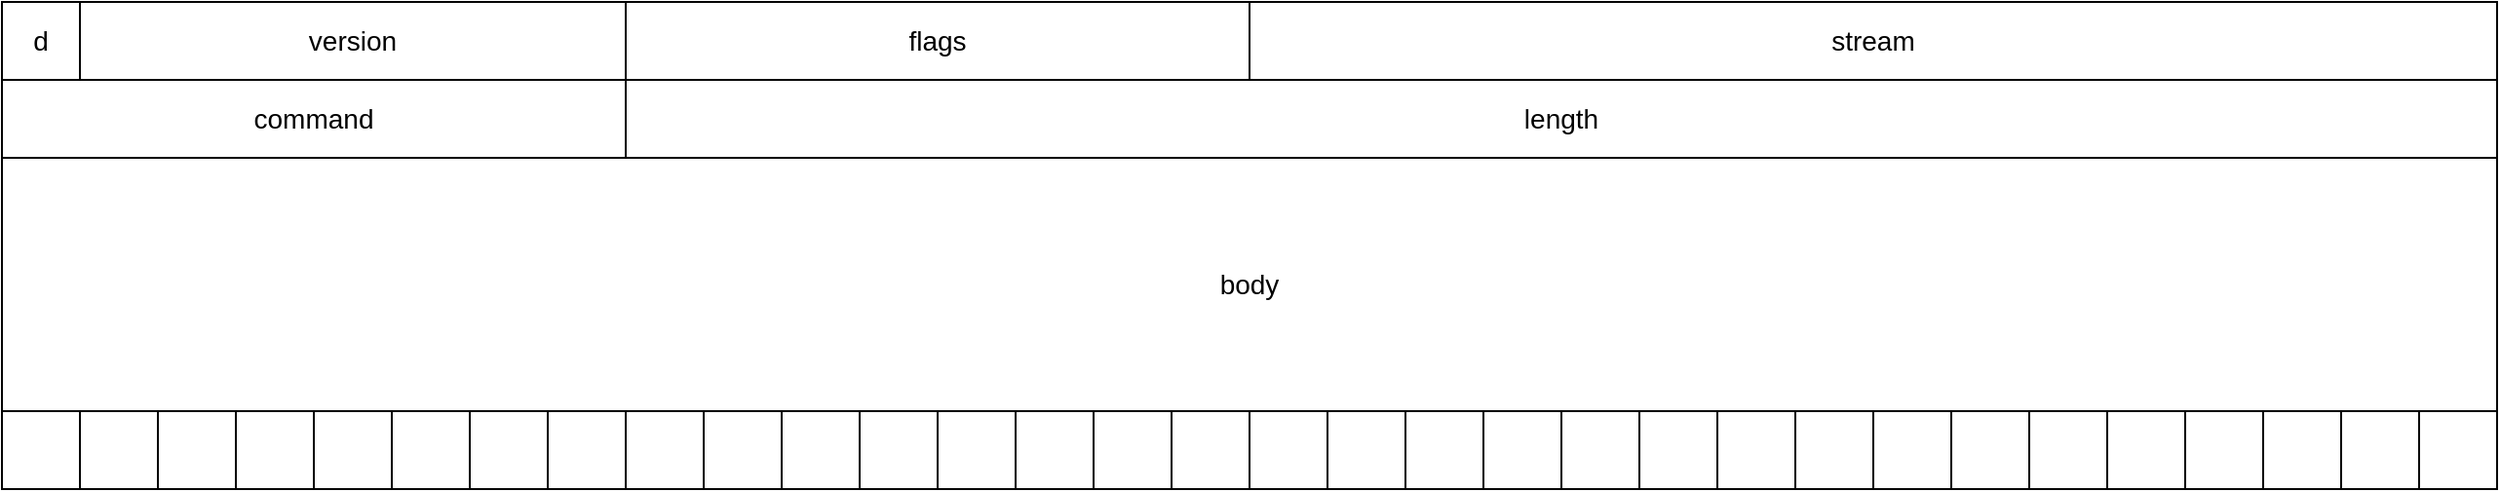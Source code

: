<mxfile version="15.6.6" type="device"><diagram id="agYmdQwJi9yHMLUw_u6h" name="Page-1"><mxGraphModel dx="1673" dy="859" grid="1" gridSize="10" guides="1" tooltips="1" connect="1" arrows="1" fold="1" page="1" pageScale="1" pageWidth="850" pageHeight="1100" math="0" shadow="0"><root><mxCell id="0"/><mxCell id="1" parent="0"/><mxCell id="C-GGSY2iDMHIBPiMF6Tf-1" value="&lt;font style=&quot;font-size: 14px&quot;&gt;body&lt;/font&gt;" style="rounded=0;whiteSpace=wrap;html=1;fillColor=default;strokeColor=default;fontColor=default;" vertex="1" parent="1"><mxGeometry x="140" y="130" width="1280" height="130" as="geometry"/></mxCell><mxCell id="C-GGSY2iDMHIBPiMF6Tf-2" value="&lt;font style=&quot;font-size: 14px&quot;&gt;d&lt;/font&gt;" style="rounded=0;whiteSpace=wrap;html=1;fontColor=default;strokeColor=default;fillColor=default;" vertex="1" parent="1"><mxGeometry x="140" y="50" width="40" height="40" as="geometry"/></mxCell><mxCell id="C-GGSY2iDMHIBPiMF6Tf-3" value="" style="rounded=0;whiteSpace=wrap;html=1;fontColor=default;strokeColor=default;fillColor=default;" vertex="1" parent="1"><mxGeometry x="140" y="260" width="40" height="40" as="geometry"/></mxCell><mxCell id="C-GGSY2iDMHIBPiMF6Tf-4" value="" style="rounded=0;whiteSpace=wrap;html=1;fontColor=default;strokeColor=default;fillColor=default;" vertex="1" parent="1"><mxGeometry x="180" y="260" width="40" height="40" as="geometry"/></mxCell><mxCell id="C-GGSY2iDMHIBPiMF6Tf-5" value="" style="rounded=0;whiteSpace=wrap;html=1;fontColor=default;strokeColor=default;fillColor=default;" vertex="1" parent="1"><mxGeometry x="220" y="260" width="40" height="40" as="geometry"/></mxCell><mxCell id="C-GGSY2iDMHIBPiMF6Tf-6" value="" style="rounded=0;whiteSpace=wrap;html=1;fontColor=default;strokeColor=default;fillColor=default;" vertex="1" parent="1"><mxGeometry x="260" y="260" width="40" height="40" as="geometry"/></mxCell><mxCell id="C-GGSY2iDMHIBPiMF6Tf-7" value="" style="rounded=0;whiteSpace=wrap;html=1;fontColor=default;strokeColor=default;fillColor=default;" vertex="1" parent="1"><mxGeometry x="300" y="260" width="40" height="40" as="geometry"/></mxCell><mxCell id="C-GGSY2iDMHIBPiMF6Tf-8" value="" style="rounded=0;whiteSpace=wrap;html=1;fontColor=default;strokeColor=default;fillColor=default;" vertex="1" parent="1"><mxGeometry x="340" y="260" width="40" height="40" as="geometry"/></mxCell><mxCell id="C-GGSY2iDMHIBPiMF6Tf-9" value="" style="rounded=0;whiteSpace=wrap;html=1;fontColor=default;strokeColor=default;fillColor=default;" vertex="1" parent="1"><mxGeometry x="380" y="260" width="40" height="40" as="geometry"/></mxCell><mxCell id="C-GGSY2iDMHIBPiMF6Tf-10" value="" style="rounded=0;whiteSpace=wrap;html=1;fontColor=default;strokeColor=default;fillColor=default;" vertex="1" parent="1"><mxGeometry x="420" y="260" width="40" height="40" as="geometry"/></mxCell><mxCell id="C-GGSY2iDMHIBPiMF6Tf-11" value="&lt;font style=&quot;font-size: 14px&quot;&gt;version&lt;/font&gt;" style="rounded=0;whiteSpace=wrap;html=1;fontColor=default;strokeColor=default;fillColor=default;" vertex="1" parent="1"><mxGeometry x="180" y="50" width="280" height="40" as="geometry"/></mxCell><mxCell id="C-GGSY2iDMHIBPiMF6Tf-13" value="&lt;font style=&quot;font-size: 14px&quot;&gt;flags&lt;/font&gt;" style="rounded=0;whiteSpace=wrap;html=1;fontColor=default;strokeColor=default;fillColor=default;" vertex="1" parent="1"><mxGeometry x="460" y="50" width="320" height="40" as="geometry"/></mxCell><mxCell id="C-GGSY2iDMHIBPiMF6Tf-14" value="" style="rounded=0;whiteSpace=wrap;html=1;fontColor=default;strokeColor=default;fillColor=default;" vertex="1" parent="1"><mxGeometry x="460" y="260" width="40" height="40" as="geometry"/></mxCell><mxCell id="C-GGSY2iDMHIBPiMF6Tf-15" value="" style="rounded=0;whiteSpace=wrap;html=1;fontColor=default;strokeColor=default;fillColor=default;" vertex="1" parent="1"><mxGeometry x="500" y="260" width="40" height="40" as="geometry"/></mxCell><mxCell id="C-GGSY2iDMHIBPiMF6Tf-16" value="" style="rounded=0;whiteSpace=wrap;html=1;fontColor=default;strokeColor=default;fillColor=default;" vertex="1" parent="1"><mxGeometry x="540" y="260" width="40" height="40" as="geometry"/></mxCell><mxCell id="C-GGSY2iDMHIBPiMF6Tf-17" value="" style="rounded=0;whiteSpace=wrap;html=1;fontColor=default;strokeColor=default;fillColor=default;" vertex="1" parent="1"><mxGeometry x="580" y="260" width="40" height="40" as="geometry"/></mxCell><mxCell id="C-GGSY2iDMHIBPiMF6Tf-18" value="" style="rounded=0;whiteSpace=wrap;html=1;fontColor=default;strokeColor=default;fillColor=default;" vertex="1" parent="1"><mxGeometry x="620" y="260" width="40" height="40" as="geometry"/></mxCell><mxCell id="C-GGSY2iDMHIBPiMF6Tf-19" value="" style="rounded=0;whiteSpace=wrap;html=1;fontColor=default;strokeColor=default;fillColor=default;" vertex="1" parent="1"><mxGeometry x="660" y="260" width="40" height="40" as="geometry"/></mxCell><mxCell id="C-GGSY2iDMHIBPiMF6Tf-20" value="" style="rounded=0;whiteSpace=wrap;html=1;fontColor=default;strokeColor=default;fillColor=default;" vertex="1" parent="1"><mxGeometry x="700" y="260" width="40" height="40" as="geometry"/></mxCell><mxCell id="C-GGSY2iDMHIBPiMF6Tf-21" value="" style="rounded=0;whiteSpace=wrap;html=1;fontColor=default;strokeColor=default;fillColor=default;" vertex="1" parent="1"><mxGeometry x="740" y="260" width="40" height="40" as="geometry"/></mxCell><mxCell id="C-GGSY2iDMHIBPiMF6Tf-22" value="" style="rounded=0;whiteSpace=wrap;html=1;fontColor=default;strokeColor=default;fillColor=default;" vertex="1" parent="1"><mxGeometry x="780" y="260" width="40" height="40" as="geometry"/></mxCell><mxCell id="C-GGSY2iDMHIBPiMF6Tf-23" value="" style="rounded=0;whiteSpace=wrap;html=1;fontColor=default;strokeColor=default;fillColor=default;" vertex="1" parent="1"><mxGeometry x="820" y="260" width="40" height="40" as="geometry"/></mxCell><mxCell id="C-GGSY2iDMHIBPiMF6Tf-24" value="" style="rounded=0;whiteSpace=wrap;html=1;fontColor=default;strokeColor=default;fillColor=default;" vertex="1" parent="1"><mxGeometry x="860" y="260" width="40" height="40" as="geometry"/></mxCell><mxCell id="C-GGSY2iDMHIBPiMF6Tf-25" value="" style="rounded=0;whiteSpace=wrap;html=1;fontColor=default;strokeColor=default;fillColor=default;" vertex="1" parent="1"><mxGeometry x="900" y="260" width="40" height="40" as="geometry"/></mxCell><mxCell id="C-GGSY2iDMHIBPiMF6Tf-26" value="" style="rounded=0;whiteSpace=wrap;html=1;fontColor=default;strokeColor=default;fillColor=default;" vertex="1" parent="1"><mxGeometry x="940" y="260" width="40" height="40" as="geometry"/></mxCell><mxCell id="C-GGSY2iDMHIBPiMF6Tf-27" value="" style="rounded=0;whiteSpace=wrap;html=1;fontColor=default;strokeColor=default;fillColor=default;" vertex="1" parent="1"><mxGeometry x="980" y="260" width="40" height="40" as="geometry"/></mxCell><mxCell id="C-GGSY2iDMHIBPiMF6Tf-28" value="" style="rounded=0;whiteSpace=wrap;html=1;fontColor=default;strokeColor=default;fillColor=default;" vertex="1" parent="1"><mxGeometry x="1020" y="260" width="40" height="40" as="geometry"/></mxCell><mxCell id="C-GGSY2iDMHIBPiMF6Tf-29" value="" style="rounded=0;whiteSpace=wrap;html=1;fontColor=default;strokeColor=default;fillColor=default;" vertex="1" parent="1"><mxGeometry x="1060" y="260" width="40" height="40" as="geometry"/></mxCell><mxCell id="C-GGSY2iDMHIBPiMF6Tf-30" value="" style="rounded=0;whiteSpace=wrap;html=1;fontColor=default;strokeColor=default;fillColor=default;" vertex="1" parent="1"><mxGeometry x="1100" y="260" width="40" height="40" as="geometry"/></mxCell><mxCell id="C-GGSY2iDMHIBPiMF6Tf-31" value="" style="rounded=0;whiteSpace=wrap;html=1;fontColor=default;strokeColor=default;fillColor=default;" vertex="1" parent="1"><mxGeometry x="1140" y="260" width="40" height="40" as="geometry"/></mxCell><mxCell id="C-GGSY2iDMHIBPiMF6Tf-32" value="" style="rounded=0;whiteSpace=wrap;html=1;fontColor=default;strokeColor=default;fillColor=default;" vertex="1" parent="1"><mxGeometry x="1180" y="260" width="40" height="40" as="geometry"/></mxCell><mxCell id="C-GGSY2iDMHIBPiMF6Tf-33" value="" style="rounded=0;whiteSpace=wrap;html=1;fontColor=default;strokeColor=default;fillColor=default;" vertex="1" parent="1"><mxGeometry x="1220" y="260" width="40" height="40" as="geometry"/></mxCell><mxCell id="C-GGSY2iDMHIBPiMF6Tf-34" value="" style="rounded=0;whiteSpace=wrap;html=1;fontColor=default;strokeColor=default;fillColor=default;" vertex="1" parent="1"><mxGeometry x="1260" y="260" width="40" height="40" as="geometry"/></mxCell><mxCell id="C-GGSY2iDMHIBPiMF6Tf-35" value="" style="rounded=0;whiteSpace=wrap;html=1;fontColor=default;strokeColor=default;fillColor=default;" vertex="1" parent="1"><mxGeometry x="1300" y="260" width="40" height="40" as="geometry"/></mxCell><mxCell id="C-GGSY2iDMHIBPiMF6Tf-36" value="" style="rounded=0;whiteSpace=wrap;html=1;fontColor=default;strokeColor=default;fillColor=default;" vertex="1" parent="1"><mxGeometry x="1340" y="260" width="40" height="40" as="geometry"/></mxCell><mxCell id="C-GGSY2iDMHIBPiMF6Tf-37" value="" style="rounded=0;whiteSpace=wrap;html=1;fontColor=default;strokeColor=default;fillColor=default;" vertex="1" parent="1"><mxGeometry x="1380" y="260" width="40" height="40" as="geometry"/></mxCell><mxCell id="C-GGSY2iDMHIBPiMF6Tf-38" value="&lt;font style=&quot;font-size: 14px&quot;&gt;stream&lt;/font&gt;" style="rounded=0;whiteSpace=wrap;html=1;fontColor=default;strokeColor=default;fillColor=default;" vertex="1" parent="1"><mxGeometry x="780" y="50" width="640" height="40" as="geometry"/></mxCell><mxCell id="C-GGSY2iDMHIBPiMF6Tf-39" value="&lt;span style=&quot;font-size: 14px&quot;&gt;command&lt;/span&gt;" style="rounded=0;whiteSpace=wrap;html=1;fontColor=default;strokeColor=default;fillColor=default;" vertex="1" parent="1"><mxGeometry x="140" y="90" width="320" height="40" as="geometry"/></mxCell><mxCell id="C-GGSY2iDMHIBPiMF6Tf-40" value="&lt;font style=&quot;font-size: 14px&quot;&gt;length&lt;/font&gt;" style="rounded=0;whiteSpace=wrap;html=1;fontColor=default;strokeColor=default;fillColor=default;" vertex="1" parent="1"><mxGeometry x="460" y="90" width="960" height="40" as="geometry"/></mxCell></root></mxGraphModel></diagram></mxfile>